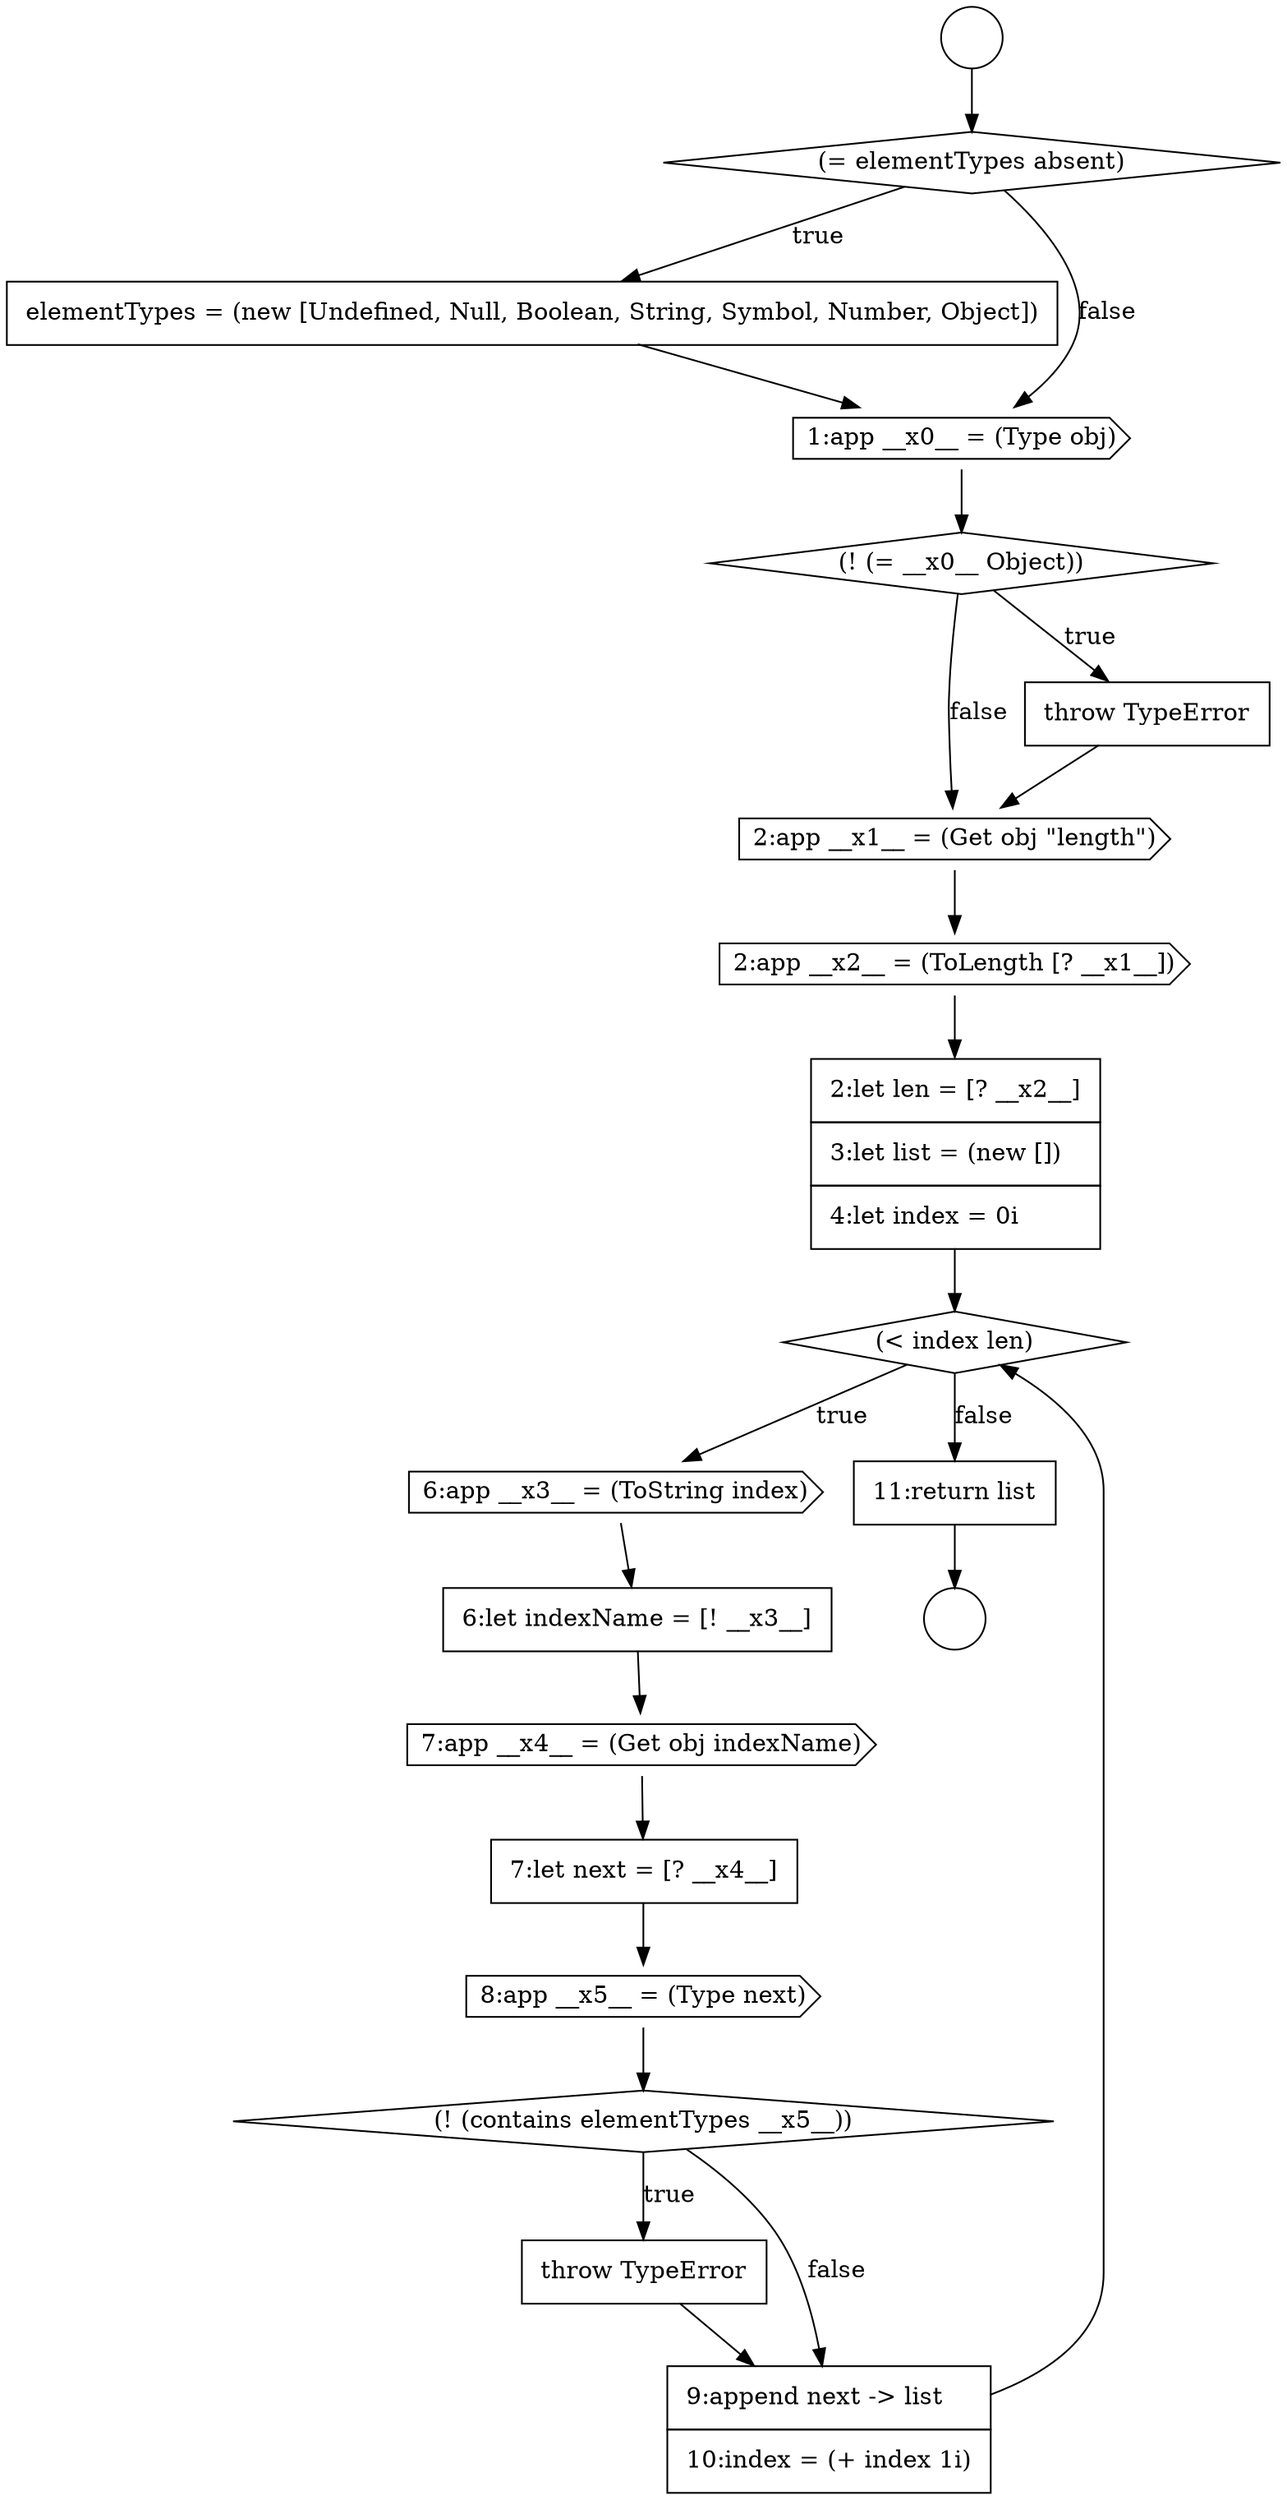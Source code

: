digraph {
  node962 [shape=diamond, label=<<font color="black">(! (= __x0__ Object))</font>> color="black" fillcolor="white" style=filled]
  node973 [shape=diamond, label=<<font color="black">(! (contains elementTypes __x5__))</font>> color="black" fillcolor="white" style=filled]
  node969 [shape=none, margin=0, label=<<font color="black">
    <table border="0" cellborder="1" cellspacing="0" cellpadding="10">
      <tr><td align="left">6:let indexName = [! __x3__]</td></tr>
    </table>
  </font>> color="black" fillcolor="white" style=filled]
  node966 [shape=none, margin=0, label=<<font color="black">
    <table border="0" cellborder="1" cellspacing="0" cellpadding="10">
      <tr><td align="left">2:let len = [? __x2__]</td></tr>
      <tr><td align="left">3:let list = (new [])</td></tr>
      <tr><td align="left">4:let index = 0i</td></tr>
    </table>
  </font>> color="black" fillcolor="white" style=filled]
  node957 [shape=circle label=" " color="black" fillcolor="white" style=filled]
  node974 [shape=none, margin=0, label=<<font color="black">
    <table border="0" cellborder="1" cellspacing="0" cellpadding="10">
      <tr><td align="left">throw TypeError</td></tr>
    </table>
  </font>> color="black" fillcolor="white" style=filled]
  node970 [shape=cds, label=<<font color="black">7:app __x4__ = (Get obj indexName)</font>> color="black" fillcolor="white" style=filled]
  node965 [shape=cds, label=<<font color="black">2:app __x2__ = (ToLength [? __x1__])</font>> color="black" fillcolor="white" style=filled]
  node964 [shape=cds, label=<<font color="black">2:app __x1__ = (Get obj &quot;length&quot;)</font>> color="black" fillcolor="white" style=filled]
  node959 [shape=diamond, label=<<font color="black">(= elementTypes absent)</font>> color="black" fillcolor="white" style=filled]
  node968 [shape=cds, label=<<font color="black">6:app __x3__ = (ToString index)</font>> color="black" fillcolor="white" style=filled]
  node971 [shape=none, margin=0, label=<<font color="black">
    <table border="0" cellborder="1" cellspacing="0" cellpadding="10">
      <tr><td align="left">7:let next = [? __x4__]</td></tr>
    </table>
  </font>> color="black" fillcolor="white" style=filled]
  node976 [shape=none, margin=0, label=<<font color="black">
    <table border="0" cellborder="1" cellspacing="0" cellpadding="10">
      <tr><td align="left">11:return list</td></tr>
    </table>
  </font>> color="black" fillcolor="white" style=filled]
  node967 [shape=diamond, label=<<font color="black">(&lt; index len)</font>> color="black" fillcolor="white" style=filled]
  node960 [shape=none, margin=0, label=<<font color="black">
    <table border="0" cellborder="1" cellspacing="0" cellpadding="10">
      <tr><td align="left">elementTypes = (new [Undefined, Null, Boolean, String, Symbol, Number, Object])</td></tr>
    </table>
  </font>> color="black" fillcolor="white" style=filled]
  node972 [shape=cds, label=<<font color="black">8:app __x5__ = (Type next)</font>> color="black" fillcolor="white" style=filled]
  node975 [shape=none, margin=0, label=<<font color="black">
    <table border="0" cellborder="1" cellspacing="0" cellpadding="10">
      <tr><td align="left">9:append next -&gt; list</td></tr>
      <tr><td align="left">10:index = (+ index 1i)</td></tr>
    </table>
  </font>> color="black" fillcolor="white" style=filled]
  node958 [shape=circle label=" " color="black" fillcolor="white" style=filled]
  node961 [shape=cds, label=<<font color="black">1:app __x0__ = (Type obj)</font>> color="black" fillcolor="white" style=filled]
  node963 [shape=none, margin=0, label=<<font color="black">
    <table border="0" cellborder="1" cellspacing="0" cellpadding="10">
      <tr><td align="left">throw TypeError</td></tr>
    </table>
  </font>> color="black" fillcolor="white" style=filled]
  node970 -> node971 [ color="black"]
  node971 -> node972 [ color="black"]
  node963 -> node964 [ color="black"]
  node961 -> node962 [ color="black"]
  node965 -> node966 [ color="black"]
  node968 -> node969 [ color="black"]
  node957 -> node959 [ color="black"]
  node966 -> node967 [ color="black"]
  node962 -> node963 [label=<<font color="black">true</font>> color="black"]
  node962 -> node964 [label=<<font color="black">false</font>> color="black"]
  node967 -> node968 [label=<<font color="black">true</font>> color="black"]
  node967 -> node976 [label=<<font color="black">false</font>> color="black"]
  node972 -> node973 [ color="black"]
  node960 -> node961 [ color="black"]
  node974 -> node975 [ color="black"]
  node976 -> node958 [ color="black"]
  node964 -> node965 [ color="black"]
  node973 -> node974 [label=<<font color="black">true</font>> color="black"]
  node973 -> node975 [label=<<font color="black">false</font>> color="black"]
  node969 -> node970 [ color="black"]
  node959 -> node960 [label=<<font color="black">true</font>> color="black"]
  node959 -> node961 [label=<<font color="black">false</font>> color="black"]
  node975 -> node967 [ color="black"]
}
